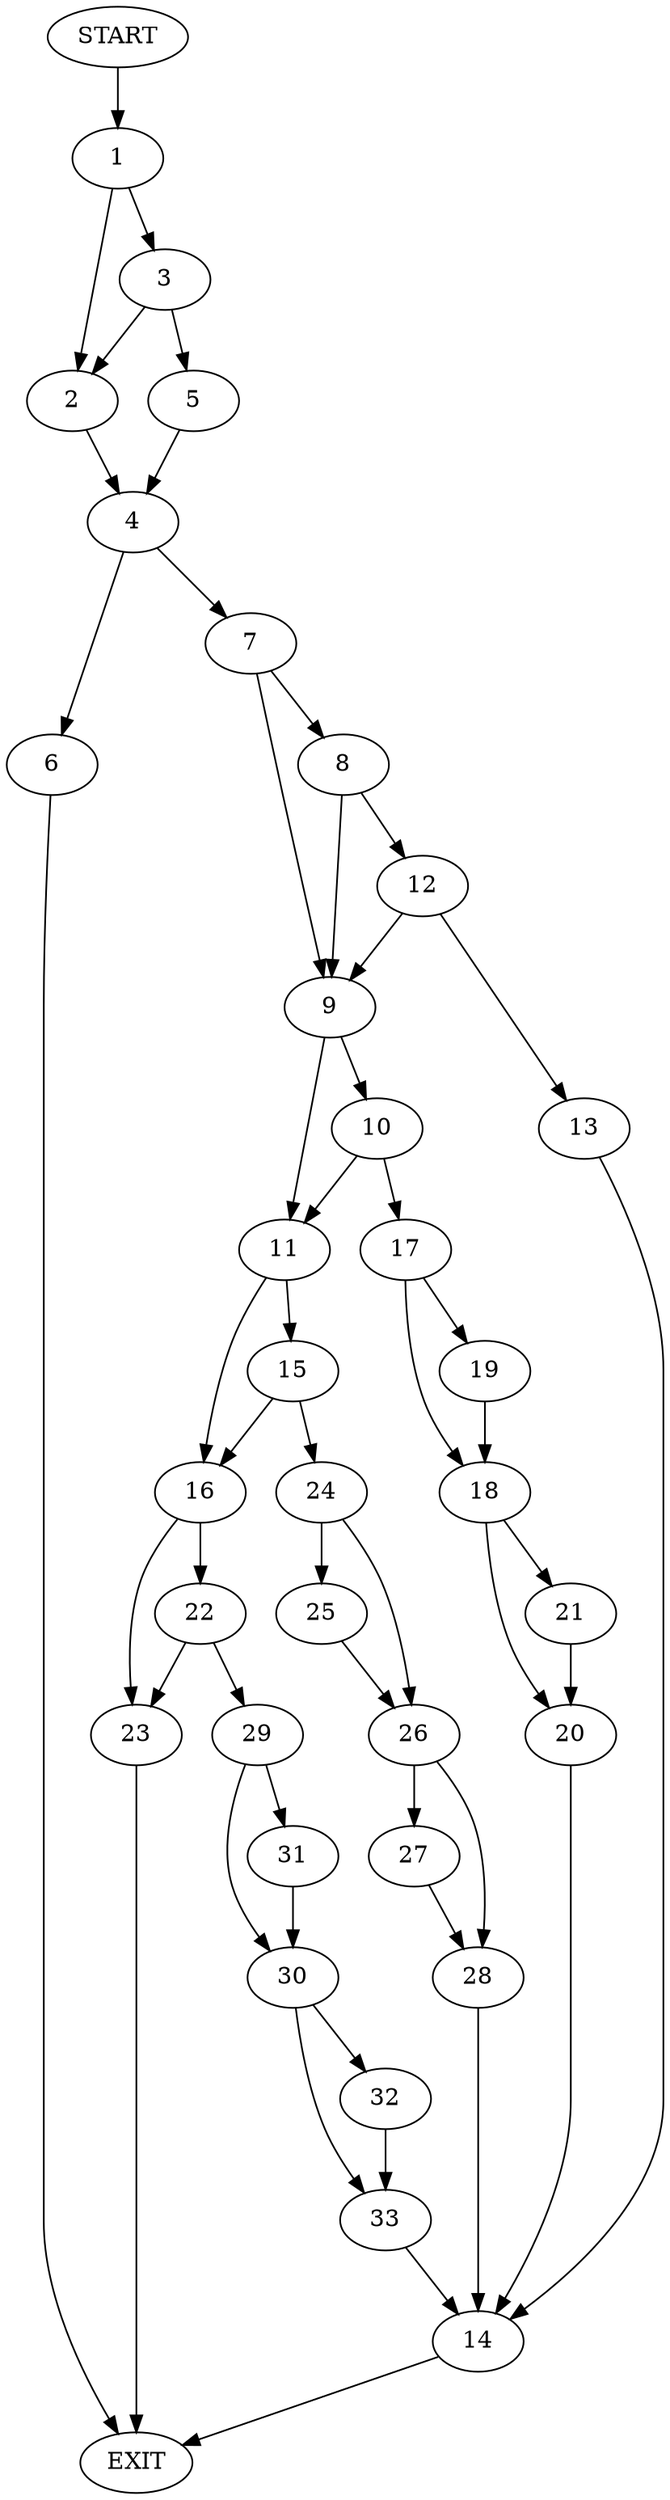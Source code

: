 digraph {
0 [label="START"]
34 [label="EXIT"]
0 -> 1
1 -> 2
1 -> 3
2 -> 4
3 -> 5
3 -> 2
5 -> 4
4 -> 6
4 -> 7
7 -> 8
7 -> 9
6 -> 34
9 -> 10
9 -> 11
8 -> 12
8 -> 9
12 -> 9
12 -> 13
13 -> 14
14 -> 34
11 -> 15
11 -> 16
10 -> 17
10 -> 11
17 -> 18
17 -> 19
18 -> 20
18 -> 21
19 -> 18
20 -> 14
21 -> 20
16 -> 22
16 -> 23
15 -> 16
15 -> 24
24 -> 25
24 -> 26
25 -> 26
26 -> 27
26 -> 28
27 -> 28
28 -> 14
23 -> 34
22 -> 29
22 -> 23
29 -> 30
29 -> 31
31 -> 30
30 -> 32
30 -> 33
33 -> 14
32 -> 33
}
